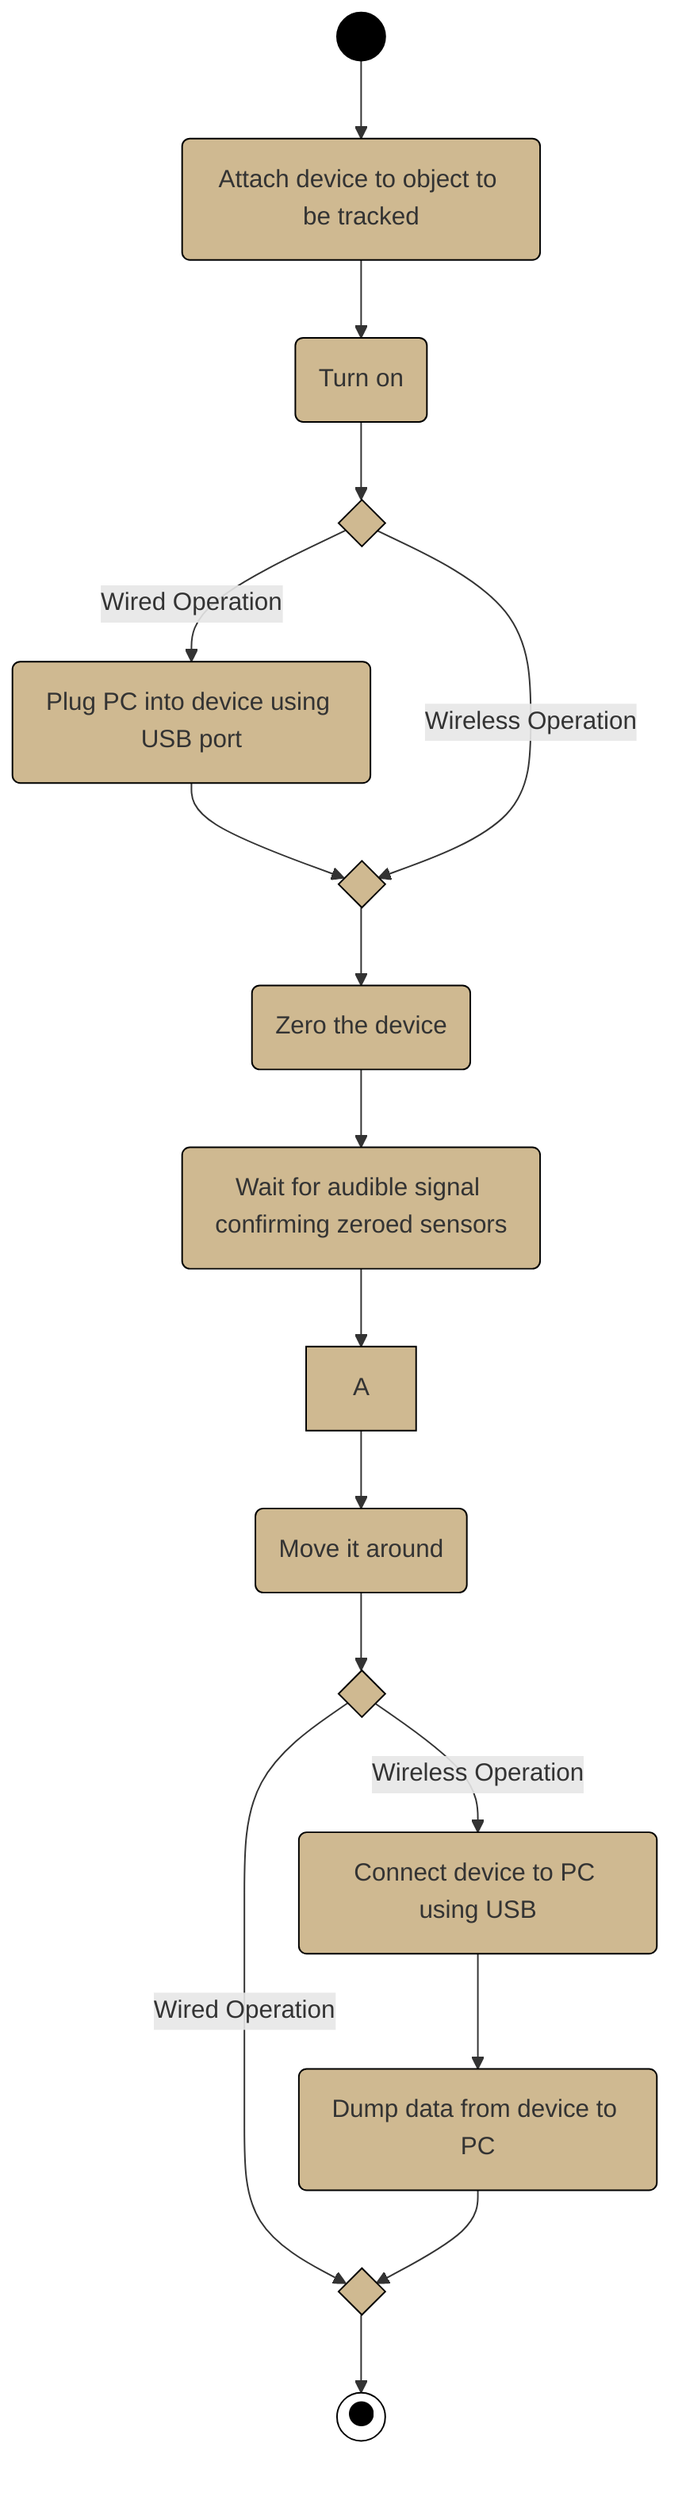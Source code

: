 flowchart TB
    classDef default fill:#cfb991,stroke:#000
    classDef symbol fill:#000,stroke:#000,color:#000
    classDef term fill:#fff,color:#000

    start((fa:fa-circle)):::symbol --> setup(Attach device to object to be tracked)
    setup --> on(Turn on)
    
    on-->op{ }:::decision

    op-->|Wired Operation| wired("Plug PC into device using USB port")
    wired-->merge{ }:::decision

    op-->|Wireless Operation| merge{ }

    merge-->zero(Zero the device)
    zero-->wait(Wait for audible signal confirming zeroed sensors)
    wait-->break[A]

    %% use `break[A]` to split flowchart into two parts for presentation reasons

    break[A] --> use(Move it around)

    use-->op2{ }:::decision

    op2-->|Wired Operation| merge2{ }:::decision

    op2-->|Wireless Operation| wireless(Connect device to PC using USB)
    wireless-->dump(Dump data from device to PC)
    dump-->merge2

    merge2-->End((fa:fa-circle)):::term
